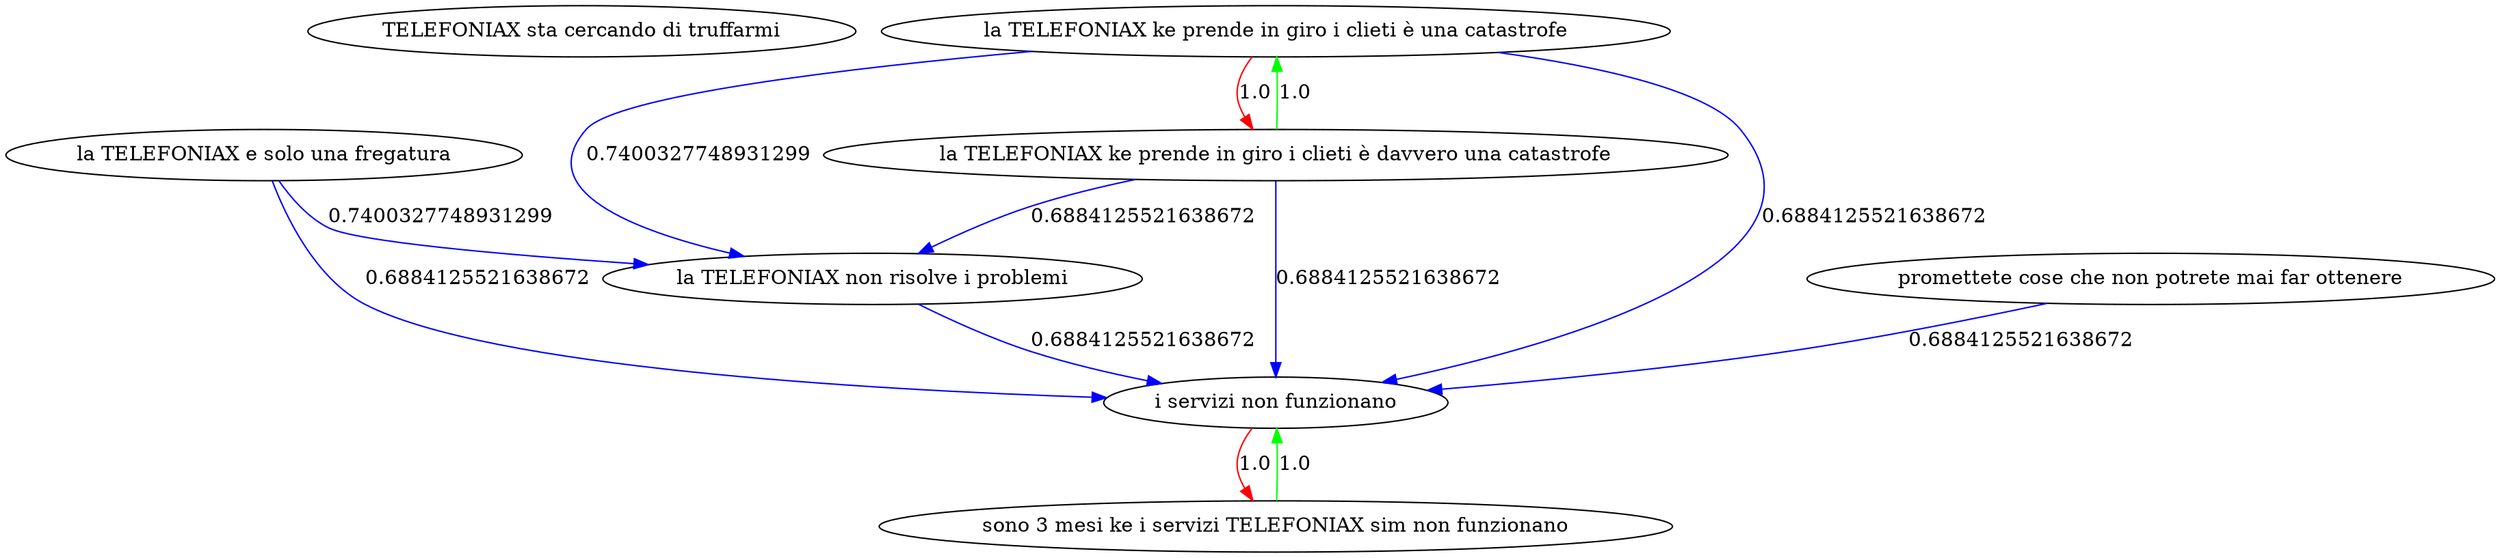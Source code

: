 digraph rawGraph {
"TELEFONIAX sta cercando di truffarmi";"la TELEFONIAX e solo una fregatura";"la TELEFONIAX ke prende in giro i clieti è una catastrofe";"la TELEFONIAX ke prende in giro i clieti è davvero una catastrofe";"la TELEFONIAX non risolve i problemi";"promettete cose che non potrete mai far ottenere";"i servizi non funzionano";"sono 3 mesi ke i servizi TELEFONIAX sim non funzionano";"la TELEFONIAX ke prende in giro i clieti è davvero una catastrofe" -> "la TELEFONIAX ke prende in giro i clieti è una catastrofe" [label=1.0] [color=green]
"la TELEFONIAX ke prende in giro i clieti è una catastrofe" -> "la TELEFONIAX ke prende in giro i clieti è davvero una catastrofe" [label=1.0] [color=red]
"la TELEFONIAX ke prende in giro i clieti è una catastrofe" -> "la TELEFONIAX non risolve i problemi" [label=0.7400327748931299] [color=blue]
"la TELEFONIAX e solo una fregatura" -> "la TELEFONIAX non risolve i problemi" [label=0.7400327748931299] [color=blue]
"sono 3 mesi ke i servizi TELEFONIAX sim non funzionano" -> "i servizi non funzionano" [label=1.0] [color=green]
"i servizi non funzionano" -> "sono 3 mesi ke i servizi TELEFONIAX sim non funzionano" [label=1.0] [color=red]
"promettete cose che non potrete mai far ottenere" -> "i servizi non funzionano" [label=0.6884125521638672] [color=blue]
"la TELEFONIAX non risolve i problemi" -> "i servizi non funzionano" [label=0.6884125521638672] [color=blue]
"la TELEFONIAX e solo una fregatura" -> "i servizi non funzionano" [label=0.6884125521638672] [color=blue]
"la TELEFONIAX ke prende in giro i clieti è una catastrofe" -> "i servizi non funzionano" [label=0.6884125521638672] [color=blue]
"la TELEFONIAX ke prende in giro i clieti è davvero una catastrofe" -> "i servizi non funzionano" [label=0.6884125521638672] [color=blue]
"la TELEFONIAX ke prende in giro i clieti è davvero una catastrofe" -> "la TELEFONIAX non risolve i problemi" [label=0.6884125521638672] [color=blue]
}